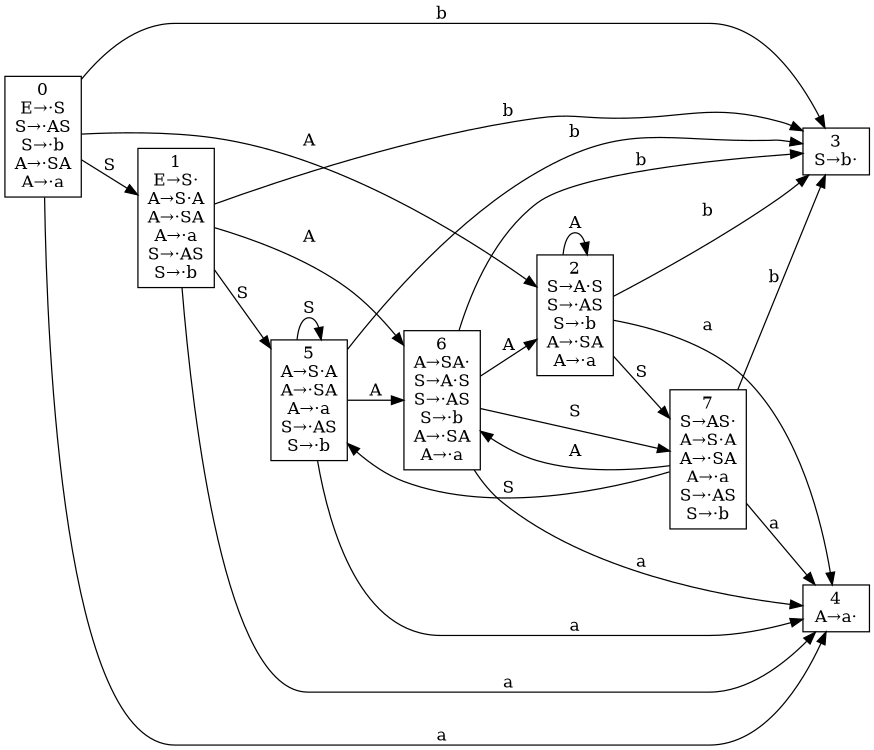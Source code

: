 digraph "deterministic finite automaton" {
	rankdir=LR size="8,5"
	node [shape=rectangle]
	"0
E→·S
S→·AS
S→·b
A→·SA
A→·a
" -> "1
E→S·
A→S·A
A→·SA
A→·a
S→·AS
S→·b
" [label=S]
	"0
E→·S
S→·AS
S→·b
A→·SA
A→·a
" -> "2
S→A·S
S→·AS
S→·b
A→·SA
A→·a
" [label=A]
	"0
E→·S
S→·AS
S→·b
A→·SA
A→·a
" -> "3
S→b·
" [label=b]
	"0
E→·S
S→·AS
S→·b
A→·SA
A→·a
" -> "4
A→a·
" [label=a]
	"1
E→S·
A→S·A
A→·SA
A→·a
S→·AS
S→·b
" -> "5
A→S·A
A→·SA
A→·a
S→·AS
S→·b
" [label=S]
	"1
E→S·
A→S·A
A→·SA
A→·a
S→·AS
S→·b
" -> "6
A→SA·
S→A·S
S→·AS
S→·b
A→·SA
A→·a
" [label=A]
	"1
E→S·
A→S·A
A→·SA
A→·a
S→·AS
S→·b
" -> "3
S→b·
" [label=b]
	"1
E→S·
A→S·A
A→·SA
A→·a
S→·AS
S→·b
" -> "4
A→a·
" [label=a]
	"2
S→A·S
S→·AS
S→·b
A→·SA
A→·a
" -> "7
S→AS·
A→S·A
A→·SA
A→·a
S→·AS
S→·b
" [label=S]
	"2
S→A·S
S→·AS
S→·b
A→·SA
A→·a
" -> "2
S→A·S
S→·AS
S→·b
A→·SA
A→·a
" [label=A]
	"2
S→A·S
S→·AS
S→·b
A→·SA
A→·a
" -> "3
S→b·
" [label=b]
	"2
S→A·S
S→·AS
S→·b
A→·SA
A→·a
" -> "4
A→a·
" [label=a]
	"5
A→S·A
A→·SA
A→·a
S→·AS
S→·b
" -> "5
A→S·A
A→·SA
A→·a
S→·AS
S→·b
" [label=S]
	"5
A→S·A
A→·SA
A→·a
S→·AS
S→·b
" -> "6
A→SA·
S→A·S
S→·AS
S→·b
A→·SA
A→·a
" [label=A]
	"5
A→S·A
A→·SA
A→·a
S→·AS
S→·b
" -> "3
S→b·
" [label=b]
	"5
A→S·A
A→·SA
A→·a
S→·AS
S→·b
" -> "4
A→a·
" [label=a]
	"6
A→SA·
S→A·S
S→·AS
S→·b
A→·SA
A→·a
" -> "7
S→AS·
A→S·A
A→·SA
A→·a
S→·AS
S→·b
" [label=S]
	"6
A→SA·
S→A·S
S→·AS
S→·b
A→·SA
A→·a
" -> "2
S→A·S
S→·AS
S→·b
A→·SA
A→·a
" [label=A]
	"6
A→SA·
S→A·S
S→·AS
S→·b
A→·SA
A→·a
" -> "3
S→b·
" [label=b]
	"6
A→SA·
S→A·S
S→·AS
S→·b
A→·SA
A→·a
" -> "4
A→a·
" [label=a]
	"7
S→AS·
A→S·A
A→·SA
A→·a
S→·AS
S→·b
" -> "5
A→S·A
A→·SA
A→·a
S→·AS
S→·b
" [label=S]
	"7
S→AS·
A→S·A
A→·SA
A→·a
S→·AS
S→·b
" -> "6
A→SA·
S→A·S
S→·AS
S→·b
A→·SA
A→·a
" [label=A]
	"7
S→AS·
A→S·A
A→·SA
A→·a
S→·AS
S→·b
" -> "3
S→b·
" [label=b]
	"7
S→AS·
A→S·A
A→·SA
A→·a
S→·AS
S→·b
" -> "4
A→a·
" [label=a]
}
